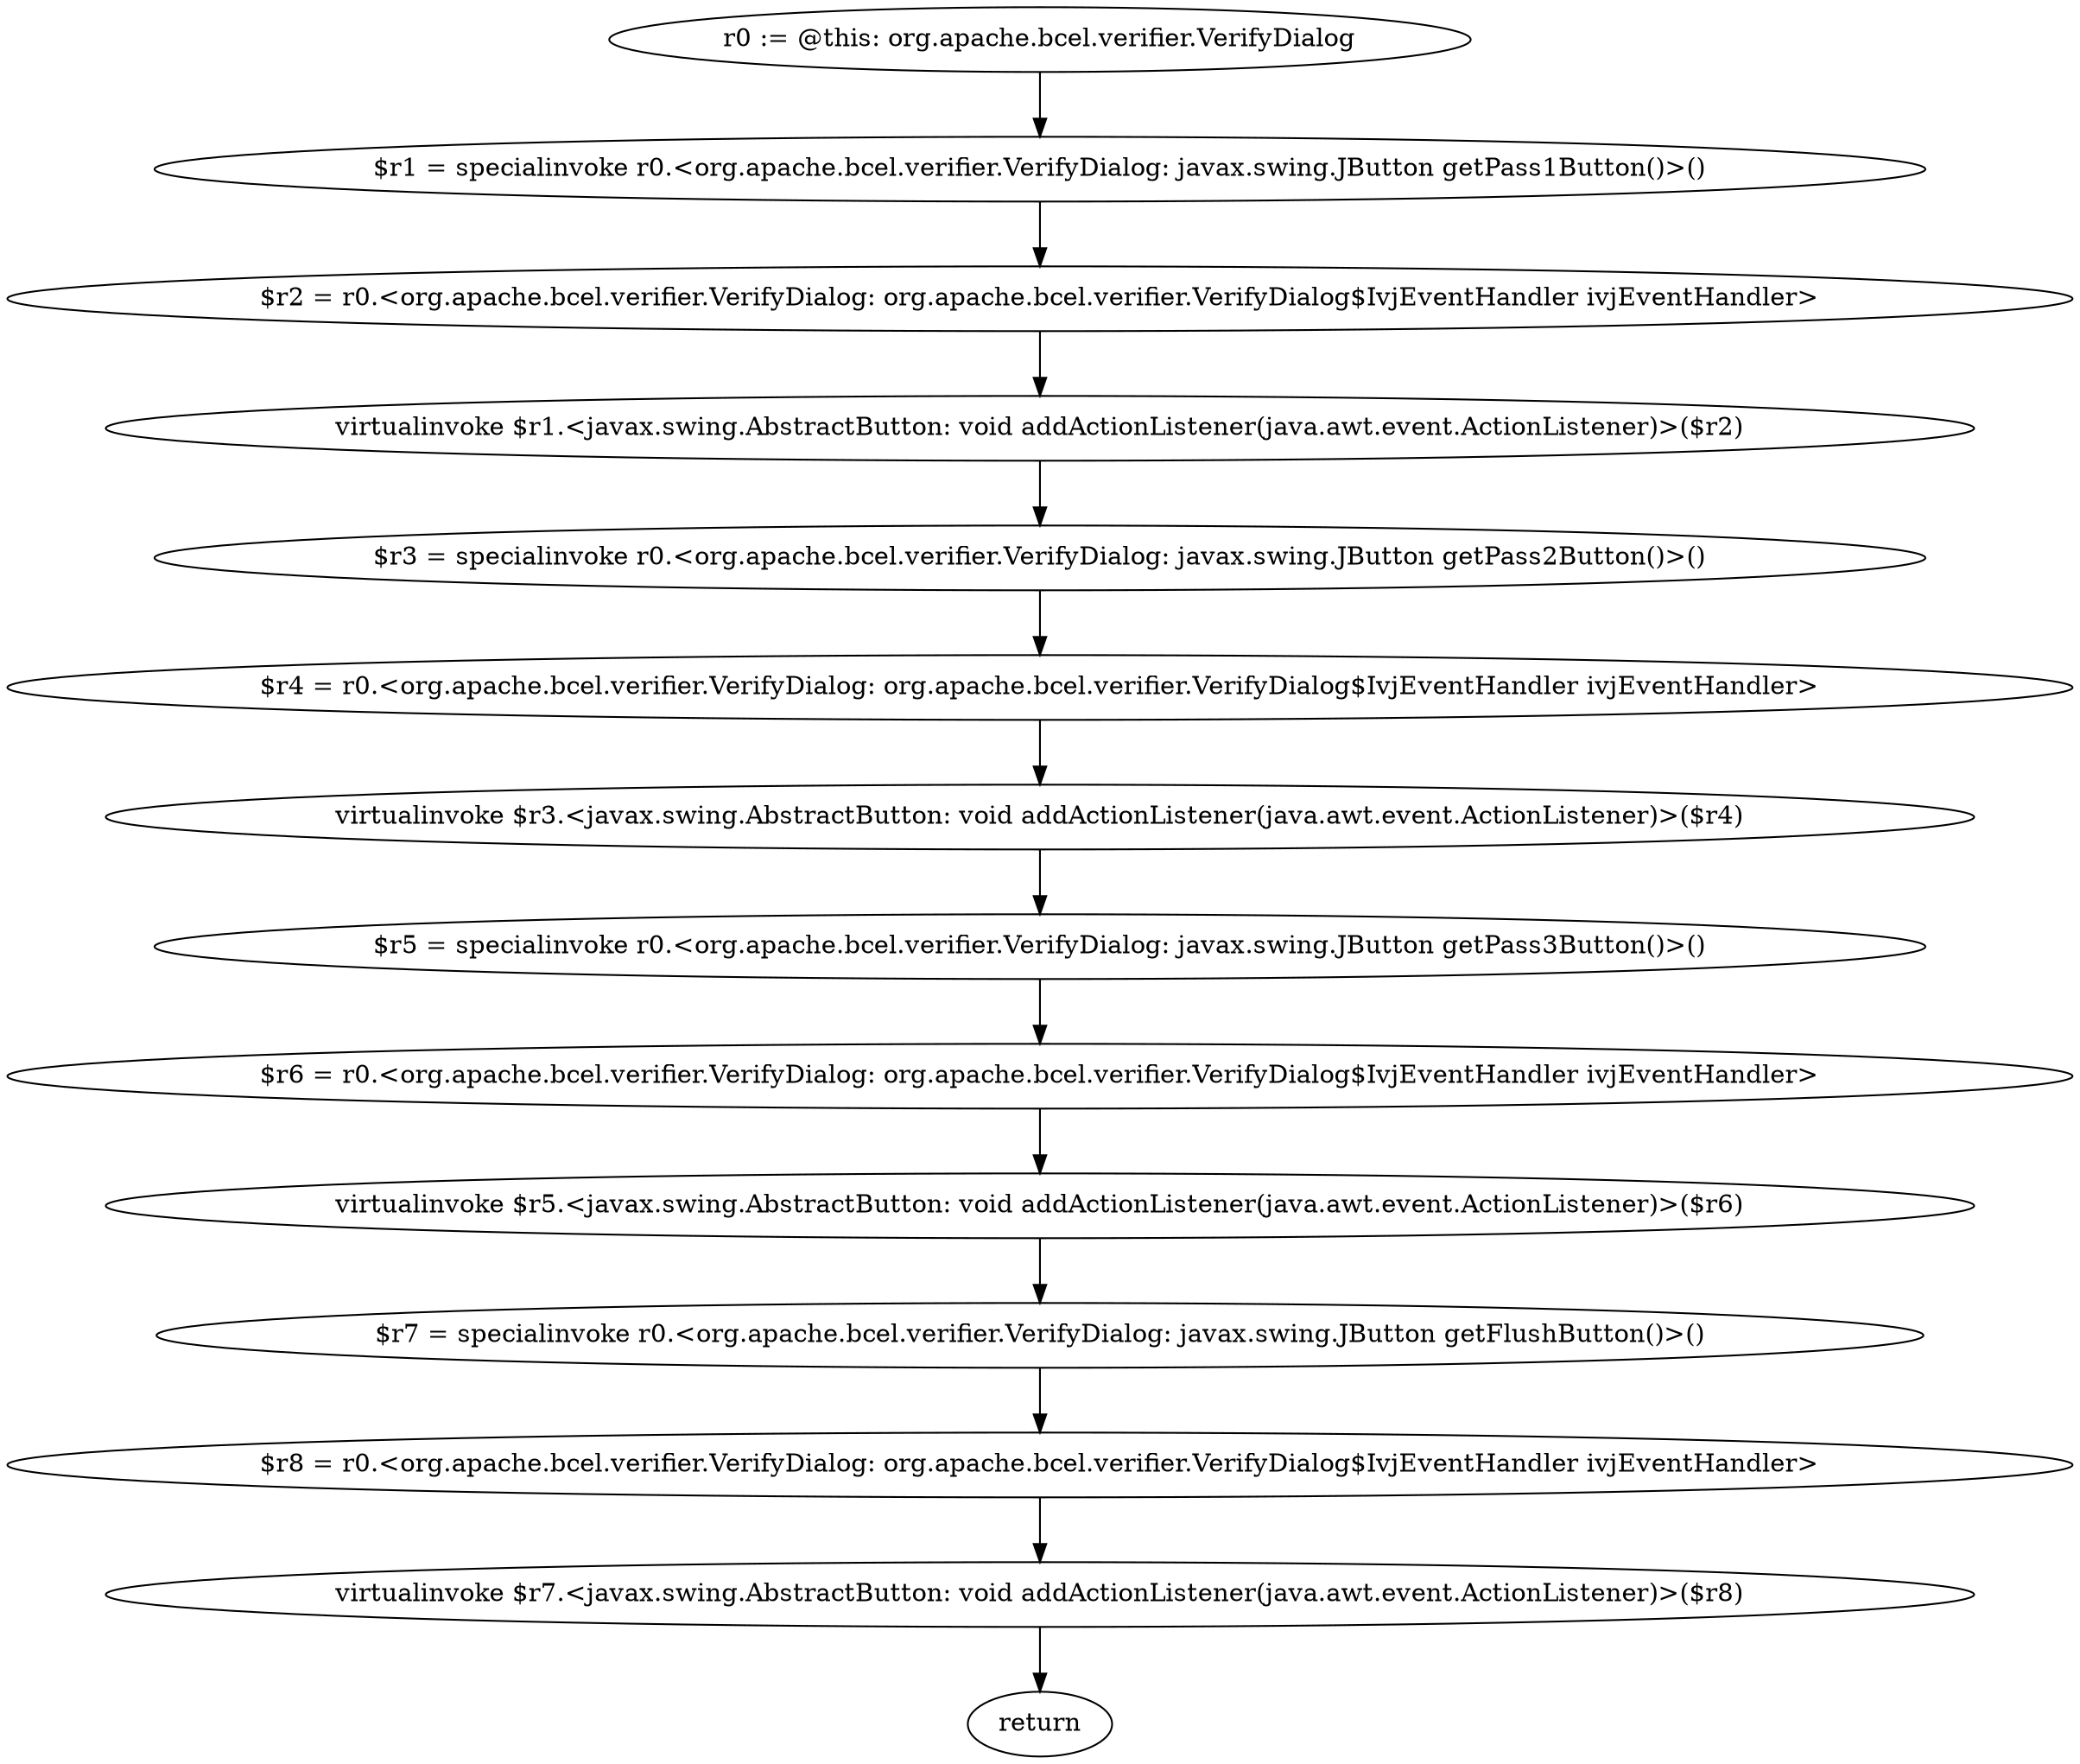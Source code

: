 digraph "unitGraph" {
    "r0 := @this: org.apache.bcel.verifier.VerifyDialog"
    "$r1 = specialinvoke r0.<org.apache.bcel.verifier.VerifyDialog: javax.swing.JButton getPass1Button()>()"
    "$r2 = r0.<org.apache.bcel.verifier.VerifyDialog: org.apache.bcel.verifier.VerifyDialog$IvjEventHandler ivjEventHandler>"
    "virtualinvoke $r1.<javax.swing.AbstractButton: void addActionListener(java.awt.event.ActionListener)>($r2)"
    "$r3 = specialinvoke r0.<org.apache.bcel.verifier.VerifyDialog: javax.swing.JButton getPass2Button()>()"
    "$r4 = r0.<org.apache.bcel.verifier.VerifyDialog: org.apache.bcel.verifier.VerifyDialog$IvjEventHandler ivjEventHandler>"
    "virtualinvoke $r3.<javax.swing.AbstractButton: void addActionListener(java.awt.event.ActionListener)>($r4)"
    "$r5 = specialinvoke r0.<org.apache.bcel.verifier.VerifyDialog: javax.swing.JButton getPass3Button()>()"
    "$r6 = r0.<org.apache.bcel.verifier.VerifyDialog: org.apache.bcel.verifier.VerifyDialog$IvjEventHandler ivjEventHandler>"
    "virtualinvoke $r5.<javax.swing.AbstractButton: void addActionListener(java.awt.event.ActionListener)>($r6)"
    "$r7 = specialinvoke r0.<org.apache.bcel.verifier.VerifyDialog: javax.swing.JButton getFlushButton()>()"
    "$r8 = r0.<org.apache.bcel.verifier.VerifyDialog: org.apache.bcel.verifier.VerifyDialog$IvjEventHandler ivjEventHandler>"
    "virtualinvoke $r7.<javax.swing.AbstractButton: void addActionListener(java.awt.event.ActionListener)>($r8)"
    "return"
    "r0 := @this: org.apache.bcel.verifier.VerifyDialog"->"$r1 = specialinvoke r0.<org.apache.bcel.verifier.VerifyDialog: javax.swing.JButton getPass1Button()>()";
    "$r1 = specialinvoke r0.<org.apache.bcel.verifier.VerifyDialog: javax.swing.JButton getPass1Button()>()"->"$r2 = r0.<org.apache.bcel.verifier.VerifyDialog: org.apache.bcel.verifier.VerifyDialog$IvjEventHandler ivjEventHandler>";
    "$r2 = r0.<org.apache.bcel.verifier.VerifyDialog: org.apache.bcel.verifier.VerifyDialog$IvjEventHandler ivjEventHandler>"->"virtualinvoke $r1.<javax.swing.AbstractButton: void addActionListener(java.awt.event.ActionListener)>($r2)";
    "virtualinvoke $r1.<javax.swing.AbstractButton: void addActionListener(java.awt.event.ActionListener)>($r2)"->"$r3 = specialinvoke r0.<org.apache.bcel.verifier.VerifyDialog: javax.swing.JButton getPass2Button()>()";
    "$r3 = specialinvoke r0.<org.apache.bcel.verifier.VerifyDialog: javax.swing.JButton getPass2Button()>()"->"$r4 = r0.<org.apache.bcel.verifier.VerifyDialog: org.apache.bcel.verifier.VerifyDialog$IvjEventHandler ivjEventHandler>";
    "$r4 = r0.<org.apache.bcel.verifier.VerifyDialog: org.apache.bcel.verifier.VerifyDialog$IvjEventHandler ivjEventHandler>"->"virtualinvoke $r3.<javax.swing.AbstractButton: void addActionListener(java.awt.event.ActionListener)>($r4)";
    "virtualinvoke $r3.<javax.swing.AbstractButton: void addActionListener(java.awt.event.ActionListener)>($r4)"->"$r5 = specialinvoke r0.<org.apache.bcel.verifier.VerifyDialog: javax.swing.JButton getPass3Button()>()";
    "$r5 = specialinvoke r0.<org.apache.bcel.verifier.VerifyDialog: javax.swing.JButton getPass3Button()>()"->"$r6 = r0.<org.apache.bcel.verifier.VerifyDialog: org.apache.bcel.verifier.VerifyDialog$IvjEventHandler ivjEventHandler>";
    "$r6 = r0.<org.apache.bcel.verifier.VerifyDialog: org.apache.bcel.verifier.VerifyDialog$IvjEventHandler ivjEventHandler>"->"virtualinvoke $r5.<javax.swing.AbstractButton: void addActionListener(java.awt.event.ActionListener)>($r6)";
    "virtualinvoke $r5.<javax.swing.AbstractButton: void addActionListener(java.awt.event.ActionListener)>($r6)"->"$r7 = specialinvoke r0.<org.apache.bcel.verifier.VerifyDialog: javax.swing.JButton getFlushButton()>()";
    "$r7 = specialinvoke r0.<org.apache.bcel.verifier.VerifyDialog: javax.swing.JButton getFlushButton()>()"->"$r8 = r0.<org.apache.bcel.verifier.VerifyDialog: org.apache.bcel.verifier.VerifyDialog$IvjEventHandler ivjEventHandler>";
    "$r8 = r0.<org.apache.bcel.verifier.VerifyDialog: org.apache.bcel.verifier.VerifyDialog$IvjEventHandler ivjEventHandler>"->"virtualinvoke $r7.<javax.swing.AbstractButton: void addActionListener(java.awt.event.ActionListener)>($r8)";
    "virtualinvoke $r7.<javax.swing.AbstractButton: void addActionListener(java.awt.event.ActionListener)>($r8)"->"return";
}
